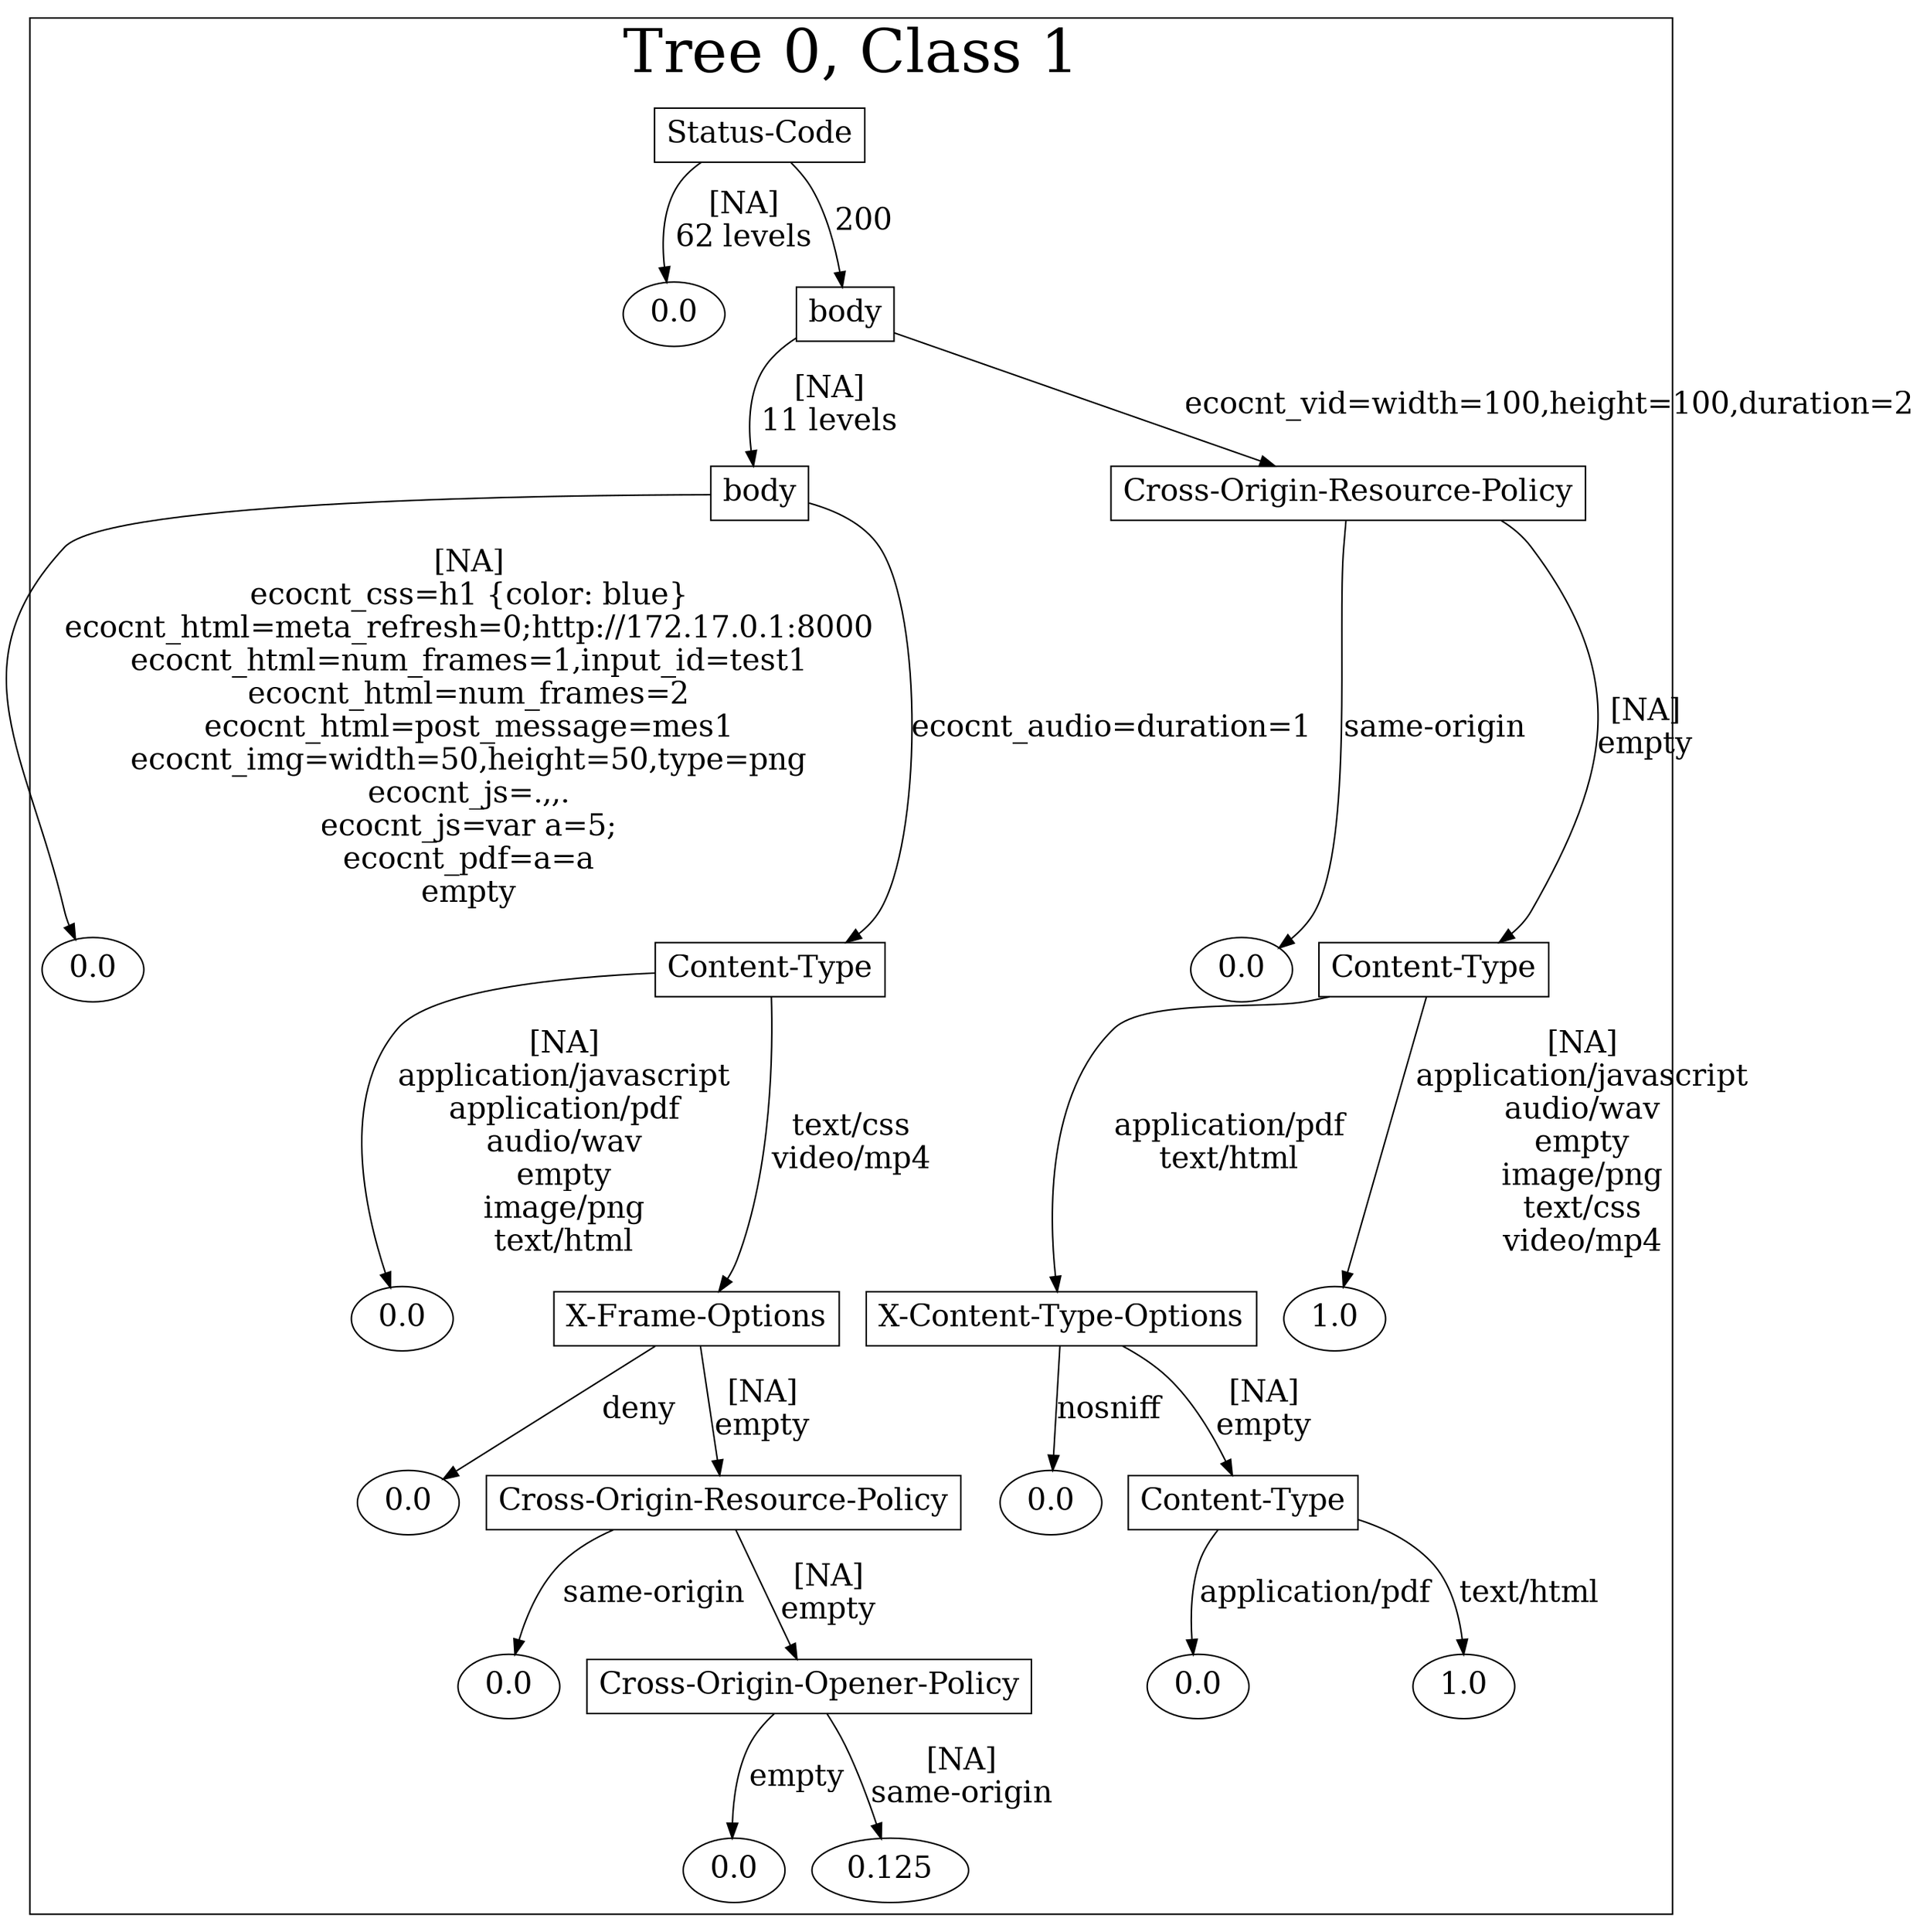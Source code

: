 /*
Generated by:
    http://https://github.com/h2oai/h2o-3/tree/master/h2o-genmodel/src/main/java/hex/genmodel/tools/PrintMojo.java
*/

/*
On a mac:

$ brew install graphviz
$ dot -Tpng file.gv -o file.png
$ open file.png
*/

digraph G {

subgraph cluster_0 {
/* Nodes */

/* Level 0 */
{
"SG_0_Node_0" [shape=box, fontsize=20, label="Status-Code"]
}

/* Level 1 */
{
"SG_0_Node_12" [fontsize=20, label="0.0"]
"SG_0_Node_1" [shape=box, fontsize=20, label="body"]
}

/* Level 2 */
{
"SG_0_Node_2" [shape=box, fontsize=20, label="body"]
"SG_0_Node_3" [shape=box, fontsize=20, label="Cross-Origin-Resource-Policy"]
}

/* Level 3 */
{
"SG_0_Node_13" [fontsize=20, label="0.0"]
"SG_0_Node_4" [shape=box, fontsize=20, label="Content-Type"]
"SG_0_Node_14" [fontsize=20, label="0.0"]
"SG_0_Node_5" [shape=box, fontsize=20, label="Content-Type"]
}

/* Level 4 */
{
"SG_0_Node_15" [fontsize=20, label="0.0"]
"SG_0_Node_6" [shape=box, fontsize=20, label="X-Frame-Options"]
"SG_0_Node_7" [shape=box, fontsize=20, label="X-Content-Type-Options"]
"SG_0_Node_16" [fontsize=20, label="1.0"]
}

/* Level 5 */
{
"SG_0_Node_17" [fontsize=20, label="0.0"]
"SG_0_Node_8" [shape=box, fontsize=20, label="Cross-Origin-Resource-Policy"]
"SG_0_Node_18" [fontsize=20, label="0.0"]
"SG_0_Node_9" [shape=box, fontsize=20, label="Content-Type"]
}

/* Level 6 */
{
"SG_0_Node_19" [fontsize=20, label="0.0"]
"SG_0_Node_10" [shape=box, fontsize=20, label="Cross-Origin-Opener-Policy"]
"SG_0_Node_20" [fontsize=20, label="0.0"]
"SG_0_Node_21" [fontsize=20, label="1.0"]
}

/* Level 7 */
{
"SG_0_Node_22" [fontsize=20, label="0.0"]
"SG_0_Node_23" [fontsize=20, label="0.125"]
}

/* Edges */
"SG_0_Node_0" -> "SG_0_Node_12" [fontsize=20, label="[NA]
62 levels
"]
"SG_0_Node_0" -> "SG_0_Node_1" [fontsize=20, label="200
"]
"SG_0_Node_1" -> "SG_0_Node_2" [fontsize=20, label="[NA]
11 levels
"]
"SG_0_Node_1" -> "SG_0_Node_3" [fontsize=20, label="ecocnt_vid=width=100,height=100,duration=2
"]
"SG_0_Node_3" -> "SG_0_Node_14" [fontsize=20, label="same-origin
"]
"SG_0_Node_3" -> "SG_0_Node_5" [fontsize=20, label="[NA]
empty
"]
"SG_0_Node_5" -> "SG_0_Node_7" [fontsize=20, label="application/pdf
text/html
"]
"SG_0_Node_5" -> "SG_0_Node_16" [fontsize=20, label="[NA]
application/javascript
audio/wav
empty
image/png
text/css
video/mp4
"]
"SG_0_Node_7" -> "SG_0_Node_18" [fontsize=20, label="nosniff
"]
"SG_0_Node_7" -> "SG_0_Node_9" [fontsize=20, label="[NA]
empty
"]
"SG_0_Node_9" -> "SG_0_Node_20" [fontsize=20, label="application/pdf
"]
"SG_0_Node_9" -> "SG_0_Node_21" [fontsize=20, label="text/html
"]
"SG_0_Node_2" -> "SG_0_Node_13" [fontsize=20, label="[NA]
ecocnt_css=h1 {color: blue}
ecocnt_html=meta_refresh=0;http://172.17.0.1:8000
ecocnt_html=num_frames=1,input_id=test1
ecocnt_html=num_frames=2
ecocnt_html=post_message=mes1
ecocnt_img=width=50,height=50,type=png
ecocnt_js=.,,.
ecocnt_js=var a=5;
ecocnt_pdf=a=a
empty
"]
"SG_0_Node_2" -> "SG_0_Node_4" [fontsize=20, label="ecocnt_audio=duration=1
"]
"SG_0_Node_4" -> "SG_0_Node_15" [fontsize=20, label="[NA]
application/javascript
application/pdf
audio/wav
empty
image/png
text/html
"]
"SG_0_Node_4" -> "SG_0_Node_6" [fontsize=20, label="text/css
video/mp4
"]
"SG_0_Node_6" -> "SG_0_Node_17" [fontsize=20, label="deny
"]
"SG_0_Node_6" -> "SG_0_Node_8" [fontsize=20, label="[NA]
empty
"]
"SG_0_Node_8" -> "SG_0_Node_19" [fontsize=20, label="same-origin
"]
"SG_0_Node_8" -> "SG_0_Node_10" [fontsize=20, label="[NA]
empty
"]
"SG_0_Node_10" -> "SG_0_Node_22" [fontsize=20, label="empty
"]
"SG_0_Node_10" -> "SG_0_Node_23" [fontsize=20, label="[NA]
same-origin
"]

fontsize=40
label="Tree 0, Class 1"
}

}


